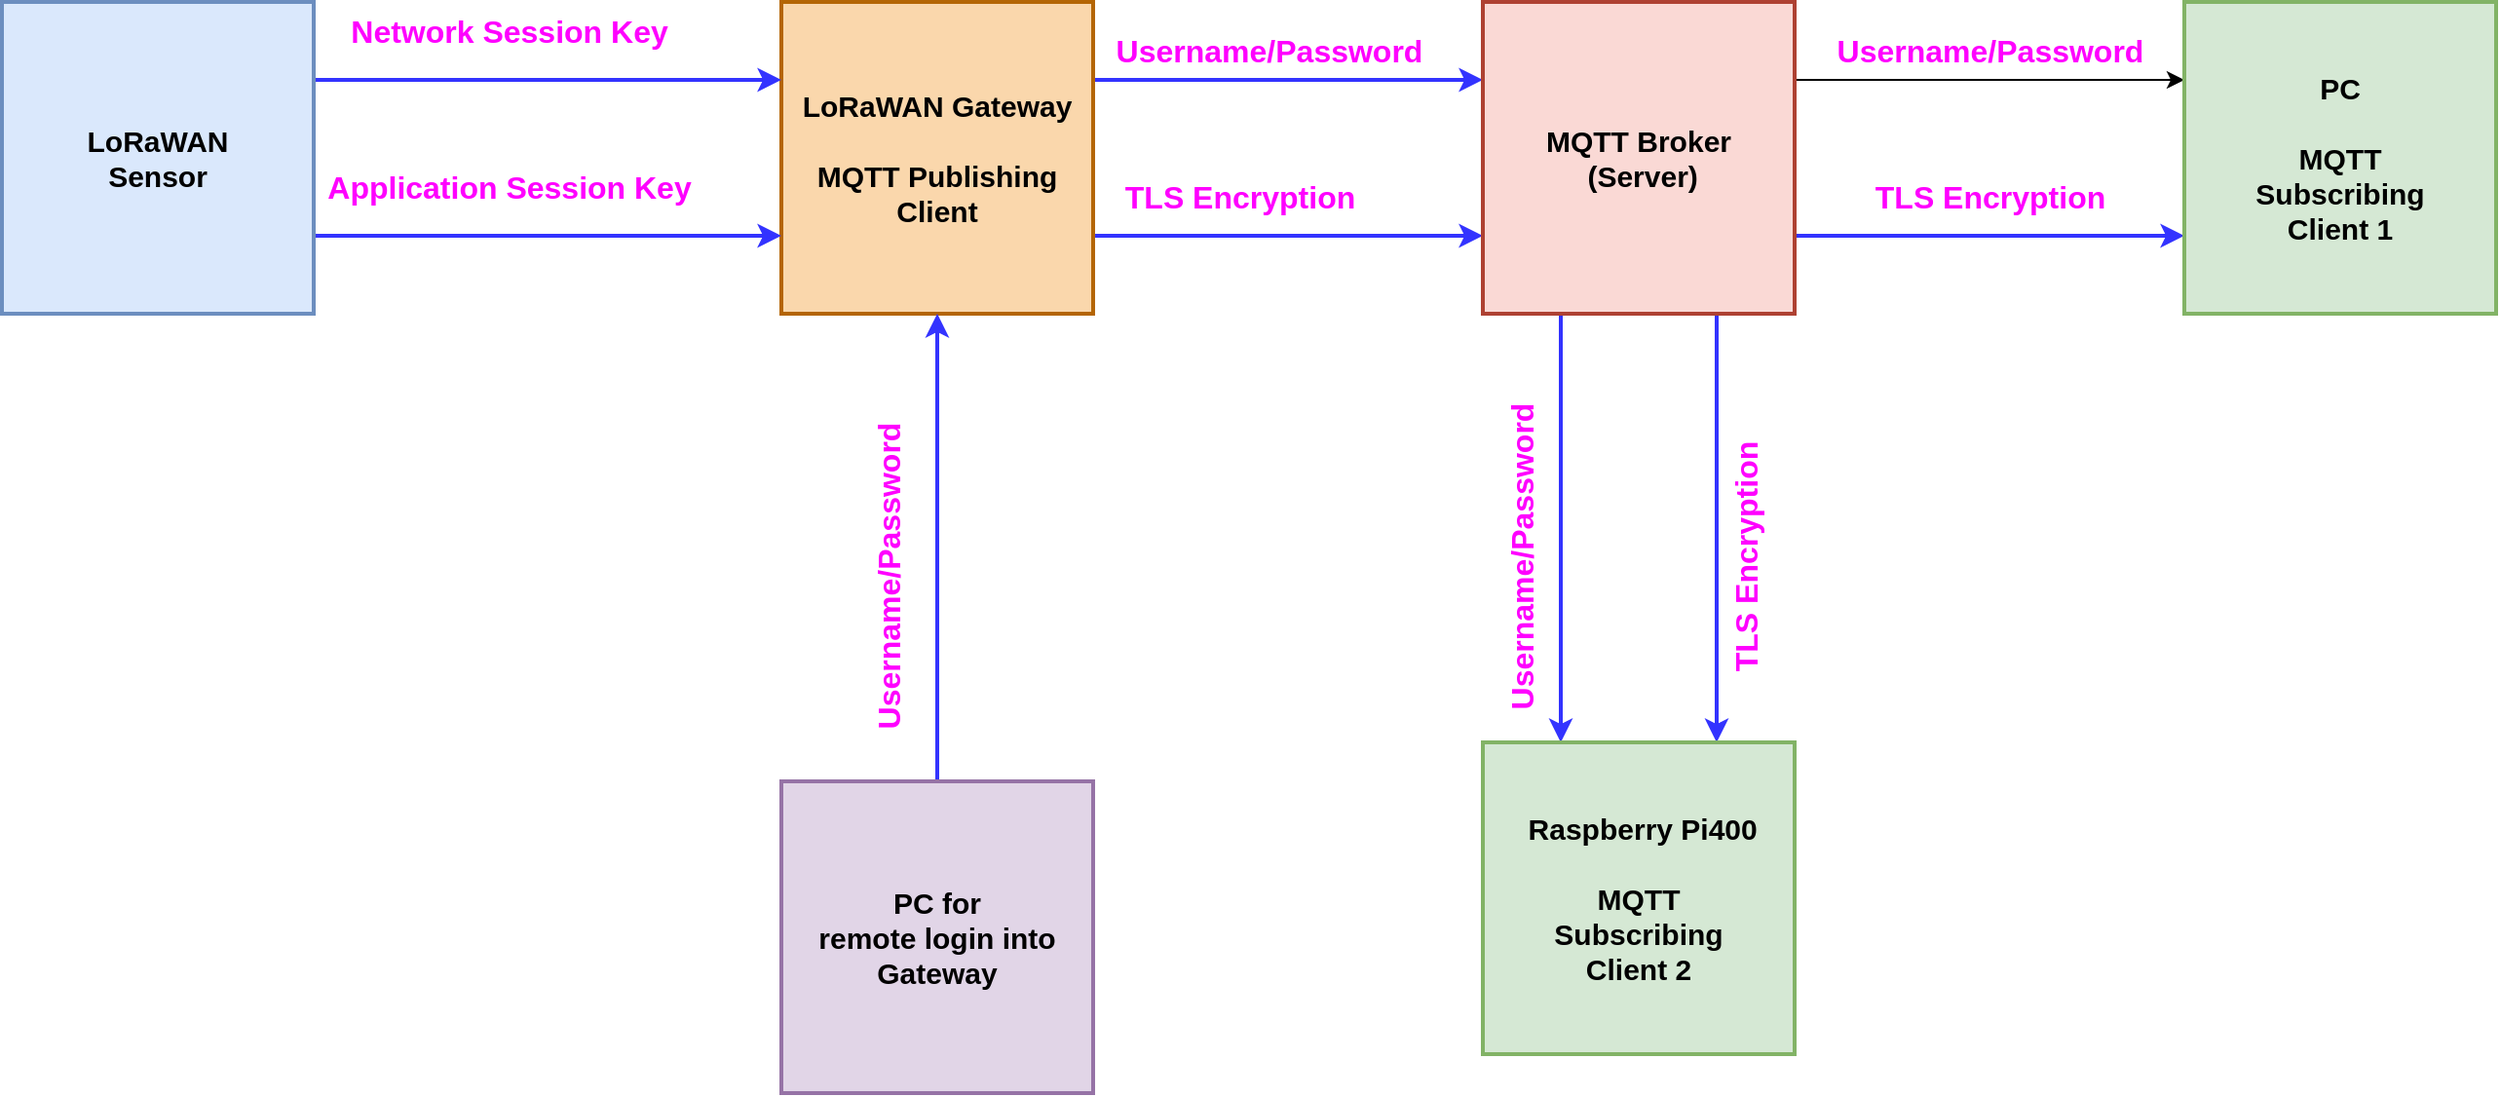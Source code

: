 <mxfile version="20.8.14" type="device"><diagram name="Page-1" id="3F8uTymxDGYNTnlTXTMM"><mxGraphModel dx="1866" dy="1026" grid="1" gridSize="10" guides="1" tooltips="1" connect="1" arrows="1" fold="1" page="1" pageScale="1" pageWidth="1654" pageHeight="1169" math="0" shadow="0"><root><mxCell id="0"/><mxCell id="1" parent="0"/><mxCell id="KLTTs3XmucWC05bi_rhM-10" style="edgeStyle=orthogonalEdgeStyle;rounded=0;orthogonalLoop=1;jettySize=auto;html=1;exitX=1;exitY=0.25;exitDx=0;exitDy=0;entryX=0;entryY=0.25;entryDx=0;entryDy=0;strokeWidth=2;strokeColor=#3333FF;" edge="1" parent="1" source="KLTTs3XmucWC05bi_rhM-1" target="KLTTs3XmucWC05bi_rhM-4"><mxGeometry relative="1" as="geometry"/></mxCell><mxCell id="KLTTs3XmucWC05bi_rhM-11" style="edgeStyle=orthogonalEdgeStyle;rounded=0;orthogonalLoop=1;jettySize=auto;html=1;exitX=1;exitY=0.75;exitDx=0;exitDy=0;entryX=0;entryY=0.75;entryDx=0;entryDy=0;strokeWidth=2;strokeColor=#3333FF;" edge="1" parent="1" source="KLTTs3XmucWC05bi_rhM-1" target="KLTTs3XmucWC05bi_rhM-4"><mxGeometry relative="1" as="geometry"/></mxCell><mxCell id="KLTTs3XmucWC05bi_rhM-1" value="&lt;div style=&quot;font-size: 15px;&quot;&gt;LoRaWAN Gateway&lt;br style=&quot;font-size: 15px;&quot;&gt;&lt;/div&gt;&lt;div style=&quot;font-size: 15px;&quot;&gt;&lt;br style=&quot;font-size: 15px;&quot;&gt;&lt;/div&gt;&lt;div style=&quot;font-size: 15px;&quot;&gt;MQTT Publishing&lt;/div&gt;&lt;div style=&quot;font-size: 15px;&quot;&gt;Client&lt;br style=&quot;font-size: 15px;&quot;&gt;&lt;/div&gt;" style="rounded=0;whiteSpace=wrap;html=1;fontStyle=1;fontSize=15;fillColor=#fad7ac;strokeColor=#b46504;strokeWidth=2;" vertex="1" parent="1"><mxGeometry x="480" y="160" width="160" height="160" as="geometry"/></mxCell><mxCell id="KLTTs3XmucWC05bi_rhM-6" style="edgeStyle=orthogonalEdgeStyle;rounded=0;orthogonalLoop=1;jettySize=auto;html=1;exitX=0.5;exitY=0;exitDx=0;exitDy=0;entryX=0.5;entryY=1;entryDx=0;entryDy=0;fontColor=#3333FF;fontSize=11;strokeWidth=2;strokeColor=#3333FF;" edge="1" parent="1" source="KLTTs3XmucWC05bi_rhM-2" target="KLTTs3XmucWC05bi_rhM-1"><mxGeometry relative="1" as="geometry"/></mxCell><mxCell id="KLTTs3XmucWC05bi_rhM-2" value="&lt;font style=&quot;font-size: 15px;&quot;&gt;PC for&lt;/font&gt;&lt;div style=&quot;font-size: 15px;&quot;&gt;&lt;font style=&quot;font-size: 15px;&quot;&gt;remote login into Gateway&lt;br style=&quot;font-size: 15px;&quot;&gt;&lt;/font&gt;&lt;/div&gt;" style="rounded=0;whiteSpace=wrap;html=1;fontStyle=1;fontSize=15;fillColor=#e1d5e7;strokeColor=#9673a6;strokeWidth=2;" vertex="1" parent="1"><mxGeometry x="480" y="560" width="160" height="160" as="geometry"/></mxCell><mxCell id="KLTTs3XmucWC05bi_rhM-7" style="edgeStyle=orthogonalEdgeStyle;rounded=0;orthogonalLoop=1;jettySize=auto;html=1;exitX=1;exitY=0.25;exitDx=0;exitDy=0;entryX=0;entryY=0.25;entryDx=0;entryDy=0;fontColor=#3333FF;strokeWidth=2;strokeColor=#3333FF;" edge="1" parent="1" source="KLTTs3XmucWC05bi_rhM-3" target="KLTTs3XmucWC05bi_rhM-1"><mxGeometry relative="1" as="geometry"/></mxCell><mxCell id="KLTTs3XmucWC05bi_rhM-9" style="edgeStyle=orthogonalEdgeStyle;rounded=0;orthogonalLoop=1;jettySize=auto;html=1;exitX=1;exitY=0.75;exitDx=0;exitDy=0;entryX=0;entryY=0.75;entryDx=0;entryDy=0;strokeColor=#3333FF;strokeWidth=2;" edge="1" parent="1" source="KLTTs3XmucWC05bi_rhM-3" target="KLTTs3XmucWC05bi_rhM-1"><mxGeometry relative="1" as="geometry"/></mxCell><mxCell id="KLTTs3XmucWC05bi_rhM-3" value="&lt;div&gt;LoRaWAN &lt;br&gt;&lt;/div&gt;&lt;div&gt;Sensor&lt;/div&gt;" style="rounded=0;whiteSpace=wrap;html=1;fontStyle=1;fontSize=15;fillColor=#dae8fc;strokeColor=#6c8ebf;strokeWidth=2;" vertex="1" parent="1"><mxGeometry x="80" y="160" width="160" height="160" as="geometry"/></mxCell><mxCell id="KLTTs3XmucWC05bi_rhM-18" style="edgeStyle=orthogonalEdgeStyle;rounded=0;orthogonalLoop=1;jettySize=auto;html=1;exitX=1;exitY=0.25;exitDx=0;exitDy=0;entryX=0;entryY=0.25;entryDx=0;entryDy=0;" edge="1" parent="1" source="KLTTs3XmucWC05bi_rhM-4" target="KLTTs3XmucWC05bi_rhM-5"><mxGeometry relative="1" as="geometry"/></mxCell><mxCell id="KLTTs3XmucWC05bi_rhM-19" style="edgeStyle=orthogonalEdgeStyle;rounded=0;orthogonalLoop=1;jettySize=auto;html=1;exitX=1;exitY=0.75;exitDx=0;exitDy=0;entryX=0;entryY=0.75;entryDx=0;entryDy=0;fontColor=#3333FF;strokeColor=#3333FF;strokeWidth=2;" edge="1" parent="1" source="KLTTs3XmucWC05bi_rhM-4" target="KLTTs3XmucWC05bi_rhM-5"><mxGeometry relative="1" as="geometry"/></mxCell><mxCell id="KLTTs3XmucWC05bi_rhM-21" style="edgeStyle=orthogonalEdgeStyle;rounded=0;orthogonalLoop=1;jettySize=auto;html=1;exitX=0.25;exitY=1;exitDx=0;exitDy=0;entryX=0.25;entryY=0;entryDx=0;entryDy=0;strokeWidth=2;strokeColor=#3333FF;" edge="1" parent="1" source="KLTTs3XmucWC05bi_rhM-4" target="KLTTs3XmucWC05bi_rhM-20"><mxGeometry relative="1" as="geometry"/></mxCell><mxCell id="KLTTs3XmucWC05bi_rhM-22" style="edgeStyle=orthogonalEdgeStyle;rounded=0;orthogonalLoop=1;jettySize=auto;html=1;exitX=0.75;exitY=1;exitDx=0;exitDy=0;entryX=0.75;entryY=0;entryDx=0;entryDy=0;strokeWidth=2;strokeColor=#3333FF;" edge="1" parent="1" source="KLTTs3XmucWC05bi_rhM-4" target="KLTTs3XmucWC05bi_rhM-20"><mxGeometry relative="1" as="geometry"/></mxCell><mxCell id="KLTTs3XmucWC05bi_rhM-4" value="&lt;div style=&quot;font-size: 15px;&quot;&gt;MQTT Broker &lt;br style=&quot;font-size: 15px;&quot;&gt;&lt;/div&gt;&lt;div style=&quot;font-size: 15px;&quot;&gt;&amp;nbsp;(Server)&lt;/div&gt;" style="rounded=0;whiteSpace=wrap;html=1;fontStyle=1;fontSize=15;fillColor=#fad9d5;strokeColor=#ae4132;strokeWidth=2;" vertex="1" parent="1"><mxGeometry x="840" y="160" width="160" height="160" as="geometry"/></mxCell><mxCell id="KLTTs3XmucWC05bi_rhM-5" value="&lt;div style=&quot;&quot;&gt;&lt;font style=&quot;font-size: 15px;&quot;&gt;PC&lt;/font&gt;&lt;/div&gt;&lt;div style=&quot;&quot;&gt;&lt;font style=&quot;font-size: 15px;&quot;&gt;&lt;br&gt;&lt;/font&gt;&lt;/div&gt;&lt;div style=&quot;&quot;&gt;&lt;font style=&quot;font-size: 15px;&quot;&gt;MQTT &lt;br&gt;&lt;/font&gt;&lt;/div&gt;&lt;div style=&quot;&quot;&gt;&lt;font style=&quot;font-size: 15px;&quot;&gt;Subscribing&lt;br&gt;&lt;/font&gt;&lt;/div&gt;&lt;div style=&quot;&quot;&gt;&lt;font style=&quot;font-size: 15px;&quot;&gt;Client 1&lt;br&gt;&lt;/font&gt;&lt;/div&gt;" style="rounded=0;whiteSpace=wrap;html=1;fontStyle=1;fontSize=15;fillColor=#d5e8d4;strokeColor=#82b366;strokeWidth=2;" vertex="1" parent="1"><mxGeometry x="1200" y="160" width="160" height="160" as="geometry"/></mxCell><mxCell id="KLTTs3XmucWC05bi_rhM-12" value="&lt;font style=&quot;font-size: 16px;&quot;&gt;Network Session Key&lt;/font&gt;" style="text;html=1;align=center;verticalAlign=middle;resizable=0;points=[];autosize=1;strokeColor=none;fillColor=none;fontStyle=1;fontColor=#FF00FF;fontSize=16;" vertex="1" parent="1"><mxGeometry x="245" y="160" width="190" height="30" as="geometry"/></mxCell><mxCell id="KLTTs3XmucWC05bi_rhM-13" value="&lt;font style=&quot;font-size: 16px;&quot;&gt;Application Session Key&lt;/font&gt;" style="text;html=1;align=center;verticalAlign=middle;resizable=0;points=[];autosize=1;strokeColor=none;fillColor=none;fontStyle=1;fontColor=#FF00FF;fontSize=16;" vertex="1" parent="1"><mxGeometry x="235" y="240" width="210" height="30" as="geometry"/></mxCell><mxCell id="KLTTs3XmucWC05bi_rhM-14" value="&lt;font style=&quot;font-size: 16px;&quot;&gt;Username/Password&lt;/font&gt;" style="text;html=1;align=center;verticalAlign=middle;resizable=0;points=[];autosize=1;strokeColor=none;fillColor=none;fontStyle=1;fontColor=#FF00FF;fontSize=16;" vertex="1" parent="1"><mxGeometry x="640" y="170" width="180" height="30" as="geometry"/></mxCell><mxCell id="KLTTs3XmucWC05bi_rhM-15" value="&lt;font style=&quot;font-size: 16px;&quot;&gt;Username/Password&lt;/font&gt;" style="text;html=1;align=center;verticalAlign=middle;resizable=0;points=[];autosize=1;strokeColor=none;fillColor=none;rotation=270;fontStyle=1;fontColor=#FF00FF;fontSize=16;" vertex="1" parent="1"><mxGeometry x="445" y="440" width="180" height="30" as="geometry"/></mxCell><mxCell id="KLTTs3XmucWC05bi_rhM-16" value="&lt;font style=&quot;font-size: 16px;&quot;&gt;TLS Encryption&lt;/font&gt;" style="text;html=1;align=center;verticalAlign=middle;resizable=0;points=[];autosize=1;strokeColor=none;fillColor=none;fontStyle=1;fontColor=#FF00FF;fontSize=16;" vertex="1" parent="1"><mxGeometry x="645" y="245" width="140" height="30" as="geometry"/></mxCell><mxCell id="KLTTs3XmucWC05bi_rhM-20" value="&lt;div style=&quot;font-size: 15px;&quot;&gt;&amp;nbsp;Raspberry Pi400&lt;/div&gt;&lt;div style=&quot;font-size: 15px;&quot;&gt;&lt;br&gt;&lt;/div&gt;&lt;div style=&quot;font-size: 15px;&quot;&gt;MQTT &lt;br&gt;&lt;/div&gt;&lt;div style=&quot;font-size: 15px;&quot;&gt;Subscribing&lt;br&gt;&lt;/div&gt;&lt;div style=&quot;font-size: 15px;&quot;&gt;Client 2&lt;br&gt;&lt;/div&gt;" style="rounded=0;whiteSpace=wrap;html=1;fontStyle=1;fontSize=15;fillColor=#d5e8d4;strokeColor=#82b366;strokeWidth=2;" vertex="1" parent="1"><mxGeometry x="840" y="540" width="160" height="160" as="geometry"/></mxCell><mxCell id="KLTTs3XmucWC05bi_rhM-23" value="&lt;font style=&quot;font-size: 16px;&quot;&gt;Username/Password&lt;/font&gt;" style="text;html=1;align=center;verticalAlign=middle;resizable=0;points=[];autosize=1;strokeColor=none;fillColor=none;rotation=270;fontStyle=1;fontColor=#FF00FF;fontSize=16;" vertex="1" parent="1"><mxGeometry x="770" y="430" width="180" height="30" as="geometry"/></mxCell><mxCell id="KLTTs3XmucWC05bi_rhM-24" value="TLS Encryption" style="text;html=1;align=center;verticalAlign=middle;resizable=0;points=[];autosize=1;strokeColor=none;fillColor=none;rotation=270;fontStyle=1;fontColor=#FF00FF;fontSize=16;" vertex="1" parent="1"><mxGeometry x="905" y="430" width="140" height="30" as="geometry"/></mxCell><mxCell id="KLTTs3XmucWC05bi_rhM-25" value="Username/Password" style="text;html=1;align=center;verticalAlign=middle;resizable=0;points=[];autosize=1;strokeColor=none;fillColor=none;fontStyle=1;fontColor=#FF00FF;fontSize=16;" vertex="1" parent="1"><mxGeometry x="1010" y="170" width="180" height="30" as="geometry"/></mxCell><mxCell id="KLTTs3XmucWC05bi_rhM-26" value="TLS Encryption" style="text;html=1;align=center;verticalAlign=middle;resizable=0;points=[];autosize=1;strokeColor=none;fillColor=none;fontStyle=1;fontColor=#FF00FF;fontSize=16;" vertex="1" parent="1"><mxGeometry x="1030" y="245" width="140" height="30" as="geometry"/></mxCell></root></mxGraphModel></diagram></mxfile>